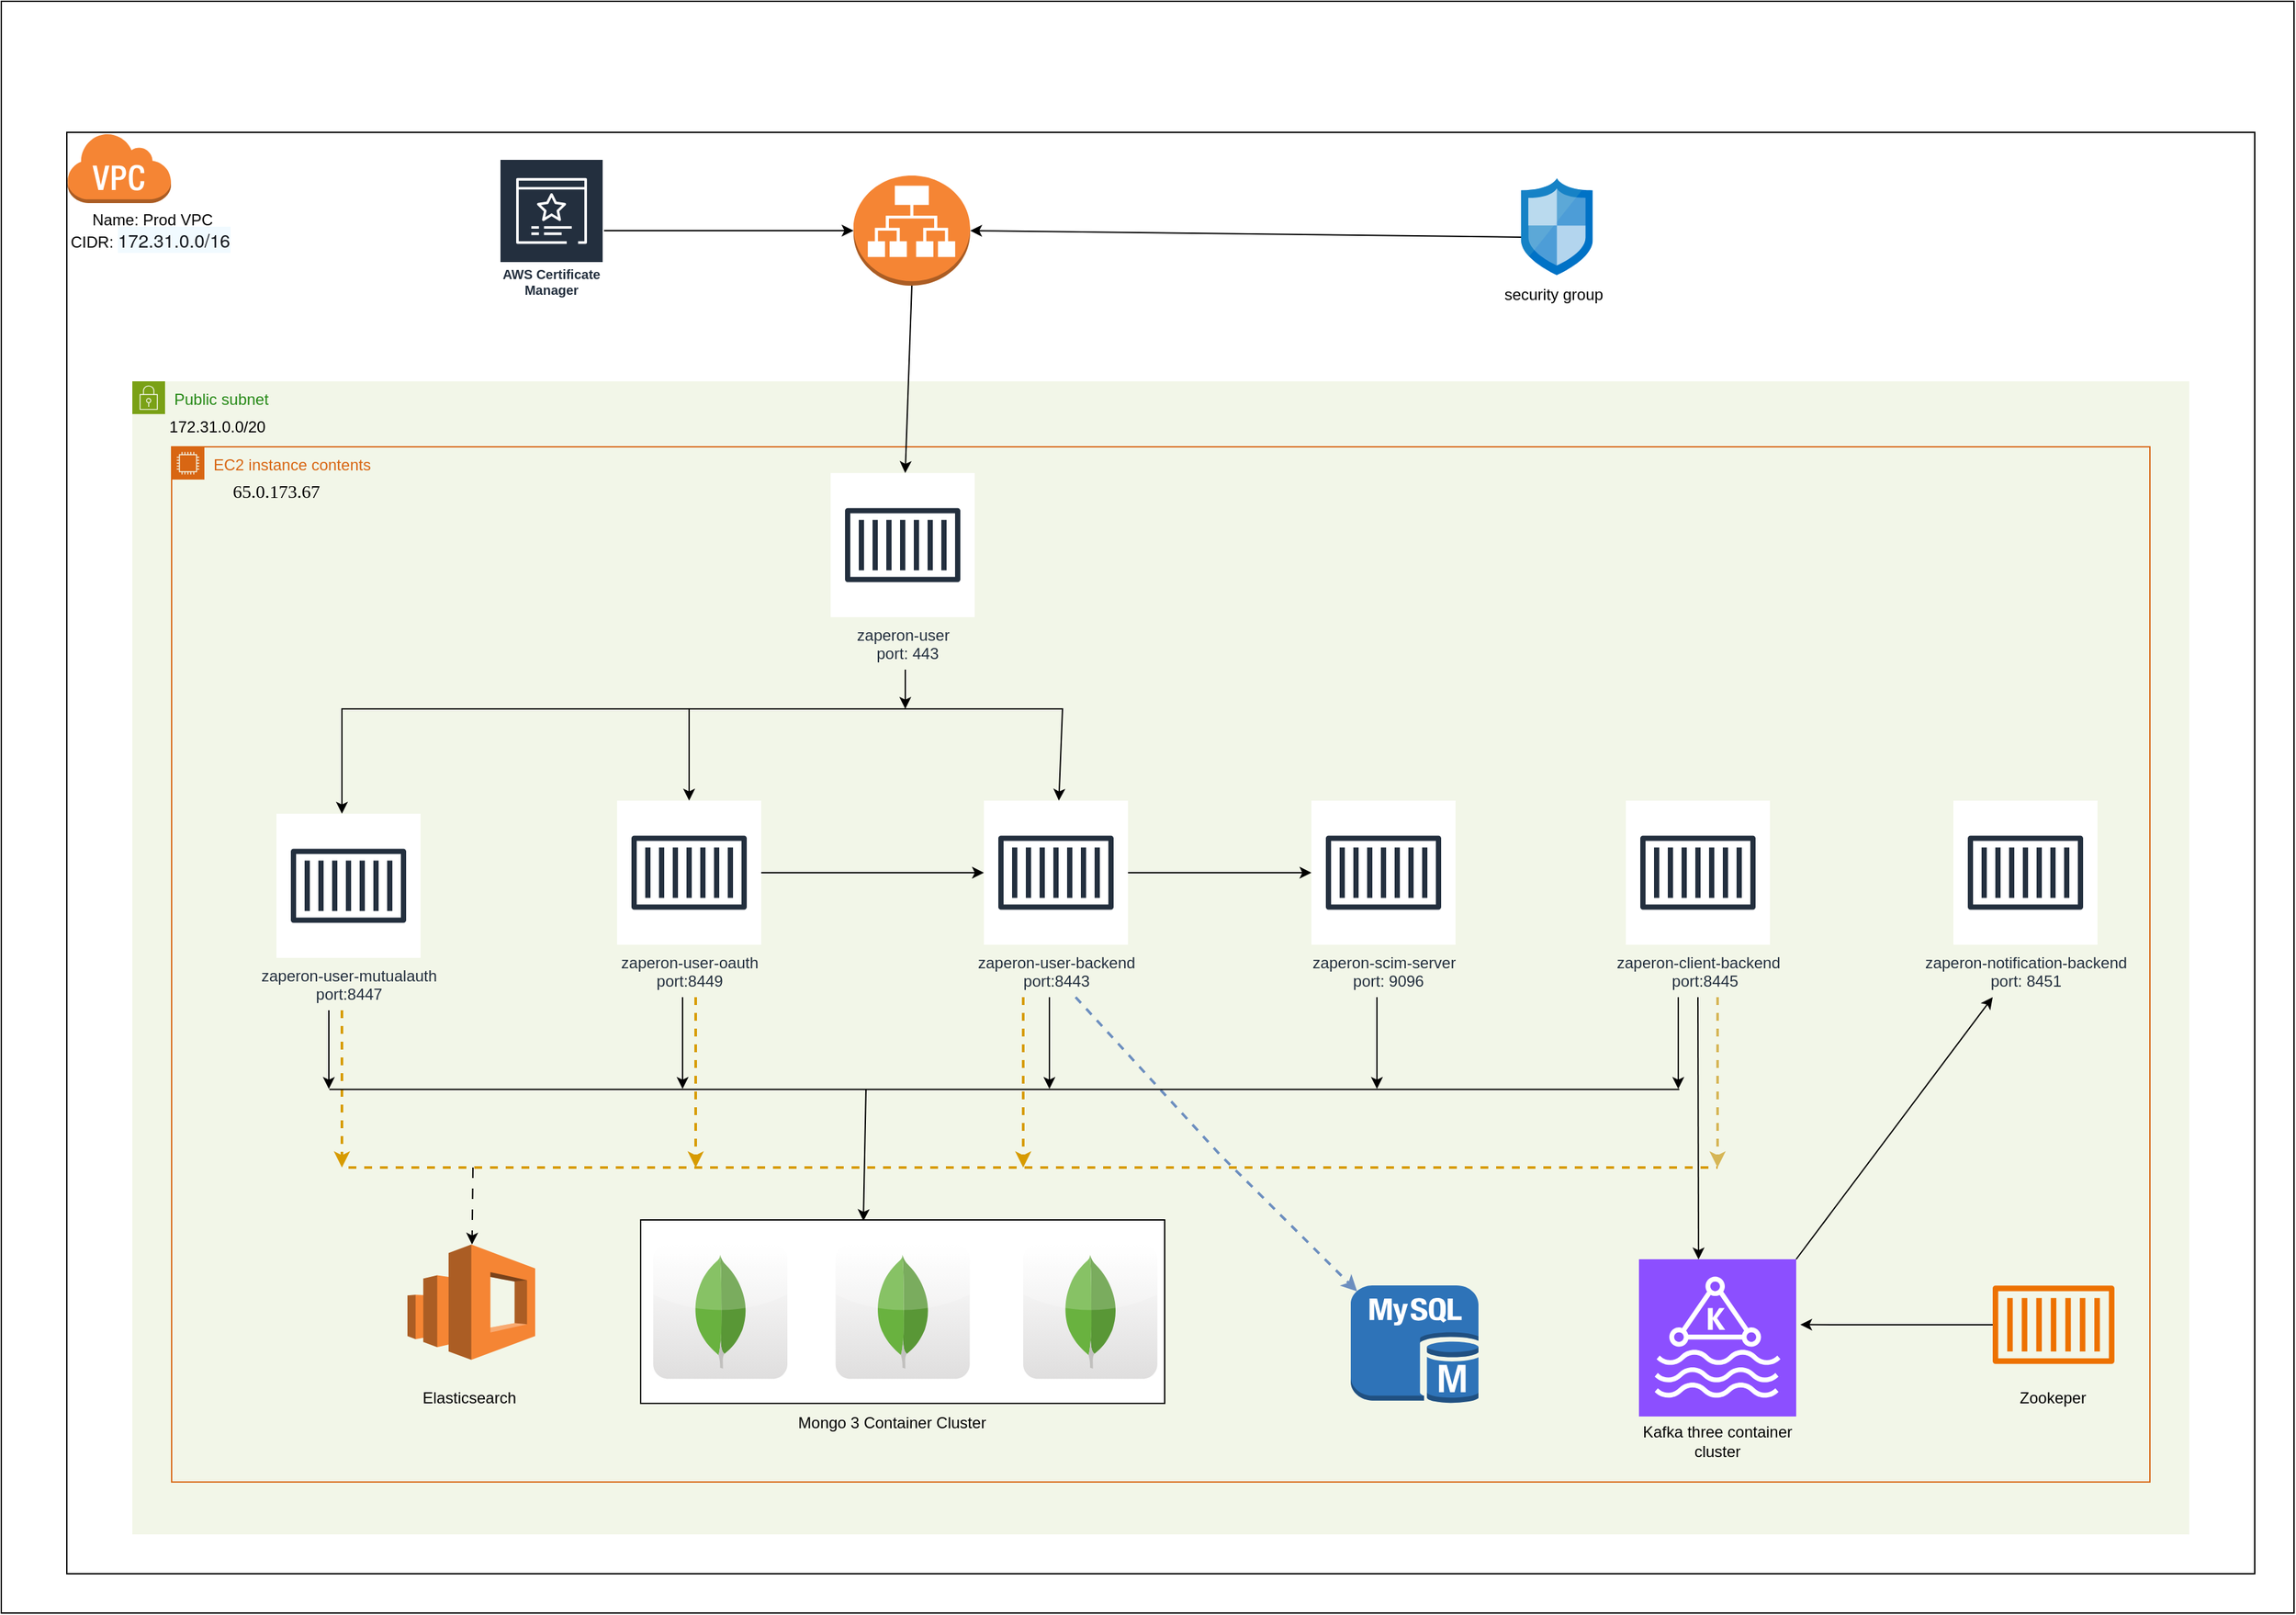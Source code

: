 <mxfile version="24.7.14">
  <diagram name="Page-1" id="h_LkcGsNz-ThtmGKtbZ9">
    <mxGraphModel dx="2072" dy="1786" grid="1" gridSize="10" guides="1" tooltips="1" connect="1" arrows="1" fold="1" page="1" pageScale="1" pageWidth="850" pageHeight="1100" math="0" shadow="0">
      <root>
        <mxCell id="0" />
        <mxCell id="1" parent="0" />
        <mxCell id="2kwRE9HBUQ9HcN6WiooD-1" value="" style="rounded=0;whiteSpace=wrap;html=1;" vertex="1" parent="1">
          <mxGeometry x="-370" y="-60" width="1750" height="1230" as="geometry" />
        </mxCell>
        <mxCell id="2kwRE9HBUQ9HcN6WiooD-2" value="" style="rounded=0;whiteSpace=wrap;html=1;" vertex="1" parent="1">
          <mxGeometry x="-320" y="40" width="1670" height="1100" as="geometry" />
        </mxCell>
        <mxCell id="2kwRE9HBUQ9HcN6WiooD-3" value="" style="outlineConnect=0;dashed=0;verticalLabelPosition=bottom;verticalAlign=top;align=center;html=1;shape=mxgraph.aws3.virtual_private_cloud;fillColor=#F58534;gradientColor=none;" vertex="1" parent="1">
          <mxGeometry x="-320" y="40" width="79.5" height="54" as="geometry" />
        </mxCell>
        <mxCell id="2kwRE9HBUQ9HcN6WiooD-6" value="Name: Prod VPC&lt;br&gt;CIDR:&amp;nbsp;&lt;span style=&quot;text-wrap: nowrap; color: rgb(22, 25, 31); font-family: &amp;quot;Amazon Ember&amp;quot;, &amp;quot;Helvetica Neue&amp;quot;, Roboto, Arial, sans-serif; font-size: 14px; text-align: start; background-color: rgb(241, 250, 255);&quot;&gt;172.31.0.0/16&lt;/span&gt;&amp;nbsp;" style="text;html=1;align=center;verticalAlign=middle;whiteSpace=wrap;rounded=0;" vertex="1" parent="1">
          <mxGeometry x="-320" y="94" width="130.5" height="42" as="geometry" />
        </mxCell>
        <mxCell id="2kwRE9HBUQ9HcN6WiooD-8" value="" style="outlineConnect=0;dashed=0;verticalLabelPosition=bottom;verticalAlign=top;align=center;html=1;shape=mxgraph.aws3.application_load_balancer;fillColor=#F58534;gradientColor=none;" vertex="1" parent="1">
          <mxGeometry x="280.5" y="73" width="89" height="84" as="geometry" />
        </mxCell>
        <mxCell id="2kwRE9HBUQ9HcN6WiooD-9" value="Public subnet" style="points=[[0,0],[0.25,0],[0.5,0],[0.75,0],[1,0],[1,0.25],[1,0.5],[1,0.75],[1,1],[0.75,1],[0.5,1],[0.25,1],[0,1],[0,0.75],[0,0.5],[0,0.25]];outlineConnect=0;gradientColor=none;html=1;whiteSpace=wrap;fontSize=12;fontStyle=0;container=1;pointerEvents=0;collapsible=0;recursiveResize=0;shape=mxgraph.aws4.group;grIcon=mxgraph.aws4.group_security_group;grStroke=0;strokeColor=#7AA116;fillColor=#F2F6E8;verticalAlign=top;align=left;spacingLeft=30;fontColor=#248814;dashed=0;" vertex="1" parent="1">
          <mxGeometry x="-270" y="230" width="1570" height="880" as="geometry" />
        </mxCell>
        <mxCell id="2kwRE9HBUQ9HcN6WiooD-12" value="172.31.0.0/20" style="text;html=1;align=center;verticalAlign=middle;whiteSpace=wrap;rounded=0;" vertex="1" parent="2kwRE9HBUQ9HcN6WiooD-9">
          <mxGeometry x="20" y="20" width="90" height="30" as="geometry" />
        </mxCell>
        <mxCell id="2kwRE9HBUQ9HcN6WiooD-13" value="EC2 instance contents" style="points=[[0,0],[0.25,0],[0.5,0],[0.75,0],[1,0],[1,0.25],[1,0.5],[1,0.75],[1,1],[0.75,1],[0.5,1],[0.25,1],[0,1],[0,0.75],[0,0.5],[0,0.25]];outlineConnect=0;gradientColor=none;html=1;whiteSpace=wrap;fontSize=12;fontStyle=0;container=1;pointerEvents=0;collapsible=0;recursiveResize=0;shape=mxgraph.aws4.group;grIcon=mxgraph.aws4.group_ec2_instance_contents;strokeColor=#D86613;fillColor=none;verticalAlign=top;align=left;spacingLeft=30;fontColor=#D86613;dashed=0;" vertex="1" parent="2kwRE9HBUQ9HcN6WiooD-9">
          <mxGeometry x="30" y="50" width="1510" height="790" as="geometry" />
        </mxCell>
        <mxCell id="2kwRE9HBUQ9HcN6WiooD-18" value="&lt;div&gt;zaperon-user&lt;/div&gt;&lt;div&gt;&amp;nbsp; port: 443&lt;/div&gt;" style="sketch=0;outlineConnect=0;fontColor=#232F3E;gradientColor=none;strokeColor=#232F3E;fillColor=#ffffff;dashed=0;verticalLabelPosition=bottom;verticalAlign=top;align=center;html=1;fontSize=12;fontStyle=0;aspect=fixed;shape=mxgraph.aws4.resourceIcon;resIcon=mxgraph.aws4.container_1;" vertex="1" parent="2kwRE9HBUQ9HcN6WiooD-13">
          <mxGeometry x="503" y="20" width="110" height="110" as="geometry" />
        </mxCell>
        <mxCell id="2kwRE9HBUQ9HcN6WiooD-29" value="&lt;div&gt;zaperon-scim-server&lt;/div&gt;&lt;div&gt;&amp;nbsp; port: 9096&lt;/div&gt;" style="sketch=0;outlineConnect=0;fontColor=#232F3E;gradientColor=none;strokeColor=#232F3E;fillColor=#ffffff;dashed=0;verticalLabelPosition=bottom;verticalAlign=top;align=center;html=1;fontSize=12;fontStyle=0;aspect=fixed;shape=mxgraph.aws4.resourceIcon;resIcon=mxgraph.aws4.container_1;" vertex="1" parent="2kwRE9HBUQ9HcN6WiooD-13">
          <mxGeometry x="870" y="270" width="110" height="110" as="geometry" />
        </mxCell>
        <mxCell id="2kwRE9HBUQ9HcN6WiooD-69" style="edgeStyle=orthogonalEdgeStyle;rounded=0;orthogonalLoop=1;jettySize=auto;html=1;" edge="1" parent="2kwRE9HBUQ9HcN6WiooD-13" source="2kwRE9HBUQ9HcN6WiooD-30" target="2kwRE9HBUQ9HcN6WiooD-29">
          <mxGeometry relative="1" as="geometry" />
        </mxCell>
        <mxCell id="2kwRE9HBUQ9HcN6WiooD-30" value="&lt;div&gt;zaperon-user-backend&lt;/div&gt;&lt;div&gt;port:8443&lt;/div&gt;" style="sketch=0;outlineConnect=0;fontColor=#232F3E;gradientColor=none;strokeColor=#232F3E;fillColor=#ffffff;dashed=0;verticalLabelPosition=bottom;verticalAlign=top;align=center;html=1;fontSize=12;fontStyle=0;aspect=fixed;shape=mxgraph.aws4.resourceIcon;resIcon=mxgraph.aws4.container_1;" vertex="1" parent="2kwRE9HBUQ9HcN6WiooD-13">
          <mxGeometry x="620" y="270" width="110" height="110" as="geometry" />
        </mxCell>
        <mxCell id="2kwRE9HBUQ9HcN6WiooD-31" value="&lt;div&gt;zaperon-client-backend&lt;/div&gt;&lt;div&gt;&amp;nbsp; &amp;nbsp;port:8445&lt;/div&gt;" style="sketch=0;outlineConnect=0;fontColor=#232F3E;gradientColor=none;strokeColor=#232F3E;fillColor=#ffffff;dashed=0;verticalLabelPosition=bottom;verticalAlign=top;align=center;html=1;fontSize=12;fontStyle=0;aspect=fixed;shape=mxgraph.aws4.resourceIcon;resIcon=mxgraph.aws4.container_1;" vertex="1" parent="2kwRE9HBUQ9HcN6WiooD-13">
          <mxGeometry x="1110" y="270" width="110" height="110" as="geometry" />
        </mxCell>
        <mxCell id="2kwRE9HBUQ9HcN6WiooD-32" value="zaperon-notification-backend&lt;br&gt;port: 8451" style="sketch=0;outlineConnect=0;fontColor=#232F3E;gradientColor=none;strokeColor=#232F3E;fillColor=#ffffff;dashed=0;verticalLabelPosition=bottom;verticalAlign=top;align=center;html=1;fontSize=12;fontStyle=0;aspect=fixed;shape=mxgraph.aws4.resourceIcon;resIcon=mxgraph.aws4.container_1;" vertex="1" parent="2kwRE9HBUQ9HcN6WiooD-13">
          <mxGeometry x="1360" y="270" width="110" height="110" as="geometry" />
        </mxCell>
        <mxCell id="2kwRE9HBUQ9HcN6WiooD-71" style="edgeStyle=orthogonalEdgeStyle;rounded=0;orthogonalLoop=1;jettySize=auto;html=1;" edge="1" parent="2kwRE9HBUQ9HcN6WiooD-13" source="2kwRE9HBUQ9HcN6WiooD-33" target="2kwRE9HBUQ9HcN6WiooD-30">
          <mxGeometry relative="1" as="geometry" />
        </mxCell>
        <mxCell id="2kwRE9HBUQ9HcN6WiooD-33" value="&lt;div&gt;zaperon-user-oauth&lt;/div&gt;&lt;div&gt;port:8449&lt;/div&gt;" style="sketch=0;outlineConnect=0;fontColor=#232F3E;gradientColor=none;strokeColor=#232F3E;fillColor=#ffffff;dashed=0;verticalLabelPosition=bottom;verticalAlign=top;align=center;html=1;fontSize=12;fontStyle=0;aspect=fixed;shape=mxgraph.aws4.resourceIcon;resIcon=mxgraph.aws4.container_1;" vertex="1" parent="2kwRE9HBUQ9HcN6WiooD-13">
          <mxGeometry x="340" y="270" width="110" height="110" as="geometry" />
        </mxCell>
        <mxCell id="2kwRE9HBUQ9HcN6WiooD-34" value="&lt;div&gt;zaperon-user-mutualauth&lt;/div&gt;&lt;div&gt;port:8447&lt;/div&gt;" style="sketch=0;outlineConnect=0;fontColor=#232F3E;gradientColor=none;strokeColor=#232F3E;fillColor=#ffffff;dashed=0;verticalLabelPosition=bottom;verticalAlign=top;align=center;html=1;fontSize=12;fontStyle=0;aspect=fixed;shape=mxgraph.aws4.resourceIcon;resIcon=mxgraph.aws4.container_1;" vertex="1" parent="2kwRE9HBUQ9HcN6WiooD-13">
          <mxGeometry x="80" y="280" width="110" height="110" as="geometry" />
        </mxCell>
        <mxCell id="2kwRE9HBUQ9HcN6WiooD-40" value="" style="rounded=0;whiteSpace=wrap;html=1;" vertex="1" parent="2kwRE9HBUQ9HcN6WiooD-13">
          <mxGeometry x="358" y="590" width="400" height="140" as="geometry" />
        </mxCell>
        <mxCell id="2kwRE9HBUQ9HcN6WiooD-41" value="" style="dashed=0;outlineConnect=0;html=1;align=center;labelPosition=center;verticalLabelPosition=bottom;verticalAlign=top;shape=mxgraph.webicons.mongodb;gradientColor=#DFDEDE" vertex="1" parent="2kwRE9HBUQ9HcN6WiooD-13">
          <mxGeometry x="367.6" y="608.8" width="102.4" height="102.4" as="geometry" />
        </mxCell>
        <mxCell id="2kwRE9HBUQ9HcN6WiooD-42" value="" style="dashed=0;outlineConnect=0;html=1;align=center;labelPosition=center;verticalLabelPosition=bottom;verticalAlign=top;shape=mxgraph.webicons.mongodb;gradientColor=#DFDEDE" vertex="1" parent="2kwRE9HBUQ9HcN6WiooD-13">
          <mxGeometry x="506.8" y="608.8" width="102.4" height="102.4" as="geometry" />
        </mxCell>
        <mxCell id="2kwRE9HBUQ9HcN6WiooD-43" value="" style="dashed=0;outlineConnect=0;html=1;align=center;labelPosition=center;verticalLabelPosition=bottom;verticalAlign=top;shape=mxgraph.webicons.mongodb;gradientColor=#DFDEDE" vertex="1" parent="2kwRE9HBUQ9HcN6WiooD-13">
          <mxGeometry x="650" y="608.8" width="102.4" height="102.4" as="geometry" />
        </mxCell>
        <mxCell id="2kwRE9HBUQ9HcN6WiooD-45" value="Mongo 3 Container Cluster" style="text;html=1;align=center;verticalAlign=middle;whiteSpace=wrap;rounded=0;" vertex="1" parent="2kwRE9HBUQ9HcN6WiooD-13">
          <mxGeometry x="470" y="730" width="160" height="30" as="geometry" />
        </mxCell>
        <mxCell id="2kwRE9HBUQ9HcN6WiooD-46" value="" style="outlineConnect=0;dashed=0;verticalLabelPosition=bottom;verticalAlign=top;align=center;html=1;shape=mxgraph.aws3.elasticsearch_service;fillColor=#F58534;gradientColor=none;" vertex="1" parent="2kwRE9HBUQ9HcN6WiooD-13">
          <mxGeometry x="180" y="608.8" width="97.5" height="88" as="geometry" />
        </mxCell>
        <mxCell id="2kwRE9HBUQ9HcN6WiooD-47" value="Elasticsearch&amp;nbsp;" style="text;html=1;align=center;verticalAlign=middle;whiteSpace=wrap;rounded=0;" vertex="1" parent="2kwRE9HBUQ9HcN6WiooD-13">
          <mxGeometry x="163.75" y="711" width="130" height="30" as="geometry" />
        </mxCell>
        <mxCell id="2kwRE9HBUQ9HcN6WiooD-49" value="" style="outlineConnect=0;dashed=0;verticalLabelPosition=bottom;verticalAlign=top;align=center;html=1;shape=mxgraph.aws3.mysql_db_instance;fillColor=#2E73B8;gradientColor=none;" vertex="1" parent="2kwRE9HBUQ9HcN6WiooD-13">
          <mxGeometry x="900" y="640" width="97.5" height="90" as="geometry" />
        </mxCell>
        <mxCell id="2kwRE9HBUQ9HcN6WiooD-50" value="Kafka three container cluster" style="text;html=1;align=center;verticalAlign=middle;whiteSpace=wrap;rounded=0;" vertex="1" parent="2kwRE9HBUQ9HcN6WiooD-13">
          <mxGeometry x="1120" y="743.6" width="120" height="30" as="geometry" />
        </mxCell>
        <mxCell id="2kwRE9HBUQ9HcN6WiooD-51" value="" style="sketch=0;outlineConnect=0;fontColor=#232F3E;gradientColor=none;fillColor=#ED7100;strokeColor=none;dashed=0;verticalLabelPosition=bottom;verticalAlign=top;align=center;html=1;fontSize=12;fontStyle=0;aspect=fixed;pointerEvents=1;shape=mxgraph.aws4.container_1;" vertex="1" parent="2kwRE9HBUQ9HcN6WiooD-13">
          <mxGeometry x="1390" y="640" width="92.9" height="60" as="geometry" />
        </mxCell>
        <mxCell id="2kwRE9HBUQ9HcN6WiooD-52" value="Zookeper" style="text;html=1;align=center;verticalAlign=middle;whiteSpace=wrap;rounded=0;" vertex="1" parent="2kwRE9HBUQ9HcN6WiooD-13">
          <mxGeometry x="1406" y="711" width="60" height="30" as="geometry" />
        </mxCell>
        <mxCell id="2kwRE9HBUQ9HcN6WiooD-67" value="&lt;span style=&quot;font-family: &amp;quot;Times New Roman&amp;quot;; font-size: 14px; text-align: start; white-space: pre;&quot;&gt;65.0.173.67&lt;/span&gt;" style="text;html=1;align=center;verticalAlign=middle;whiteSpace=wrap;rounded=0;" vertex="1" parent="2kwRE9HBUQ9HcN6WiooD-13">
          <mxGeometry x="20" y="20" width="120" height="30" as="geometry" />
        </mxCell>
        <mxCell id="2kwRE9HBUQ9HcN6WiooD-73" value="" style="endArrow=classic;startArrow=classic;html=1;rounded=0;" edge="1" parent="2kwRE9HBUQ9HcN6WiooD-13" target="2kwRE9HBUQ9HcN6WiooD-30">
          <mxGeometry width="50" height="50" relative="1" as="geometry">
            <mxPoint x="130" y="280" as="sourcePoint" />
            <mxPoint x="180" y="230" as="targetPoint" />
            <Array as="points">
              <mxPoint x="130" y="200" />
              <mxPoint x="680" y="200" />
            </Array>
          </mxGeometry>
        </mxCell>
        <mxCell id="2kwRE9HBUQ9HcN6WiooD-81" value="" style="endArrow=classic;html=1;rounded=0;" edge="1" parent="2kwRE9HBUQ9HcN6WiooD-13">
          <mxGeometry width="50" height="50" relative="1" as="geometry">
            <mxPoint x="1240" y="620" as="sourcePoint" />
            <mxPoint x="1390" y="420" as="targetPoint" />
          </mxGeometry>
        </mxCell>
        <mxCell id="2kwRE9HBUQ9HcN6WiooD-86" value="" style="endArrow=classic;html=1;rounded=0;" edge="1" parent="2kwRE9HBUQ9HcN6WiooD-13">
          <mxGeometry width="50" height="50" relative="1" as="geometry">
            <mxPoint x="120" y="430" as="sourcePoint" />
            <mxPoint x="120" y="490" as="targetPoint" />
          </mxGeometry>
        </mxCell>
        <mxCell id="2kwRE9HBUQ9HcN6WiooD-88" value="" style="endArrow=classic;html=1;rounded=0;" edge="1" parent="2kwRE9HBUQ9HcN6WiooD-13">
          <mxGeometry width="50" height="50" relative="1" as="geometry">
            <mxPoint x="920" y="420" as="sourcePoint" />
            <mxPoint x="920" y="490" as="targetPoint" />
          </mxGeometry>
        </mxCell>
        <mxCell id="2kwRE9HBUQ9HcN6WiooD-90" value="" style="endArrow=classic;html=1;rounded=0;" edge="1" parent="2kwRE9HBUQ9HcN6WiooD-13">
          <mxGeometry width="50" height="50" relative="1" as="geometry">
            <mxPoint x="390" y="420" as="sourcePoint" />
            <mxPoint x="390" y="490" as="targetPoint" />
          </mxGeometry>
        </mxCell>
        <mxCell id="2kwRE9HBUQ9HcN6WiooD-91" value="" style="endArrow=classic;html=1;rounded=0;" edge="1" parent="2kwRE9HBUQ9HcN6WiooD-13">
          <mxGeometry width="50" height="50" relative="1" as="geometry">
            <mxPoint x="670" y="420" as="sourcePoint" />
            <mxPoint x="670" y="490" as="targetPoint" />
          </mxGeometry>
        </mxCell>
        <mxCell id="2kwRE9HBUQ9HcN6WiooD-92" value="" style="endArrow=classic;html=1;rounded=0;entryX=0.425;entryY=0.006;entryDx=0;entryDy=0;entryPerimeter=0;" edge="1" parent="2kwRE9HBUQ9HcN6WiooD-13" target="2kwRE9HBUQ9HcN6WiooD-40">
          <mxGeometry width="50" height="50" relative="1" as="geometry">
            <mxPoint x="530" y="490" as="sourcePoint" />
            <mxPoint x="580" y="440" as="targetPoint" />
          </mxGeometry>
        </mxCell>
        <mxCell id="2kwRE9HBUQ9HcN6WiooD-93" value="" style="endArrow=classic;html=1;rounded=0;entryX=0.05;entryY=0.05;entryDx=0;entryDy=0;entryPerimeter=0;fillColor=#dae8fc;strokeColor=#6c8ebf;dashed=1;strokeWidth=2;" edge="1" parent="2kwRE9HBUQ9HcN6WiooD-13" target="2kwRE9HBUQ9HcN6WiooD-49">
          <mxGeometry width="50" height="50" relative="1" as="geometry">
            <mxPoint x="690" y="420" as="sourcePoint" />
            <mxPoint x="740" y="370" as="targetPoint" />
            <Array as="points">
              <mxPoint x="800" y="540" />
            </Array>
          </mxGeometry>
        </mxCell>
        <mxCell id="2kwRE9HBUQ9HcN6WiooD-95" value="" style="endArrow=classic;html=1;rounded=0;" edge="1" parent="2kwRE9HBUQ9HcN6WiooD-13">
          <mxGeometry width="50" height="50" relative="1" as="geometry">
            <mxPoint x="1150" y="420" as="sourcePoint" />
            <mxPoint x="1150" y="490" as="targetPoint" />
          </mxGeometry>
        </mxCell>
        <mxCell id="2kwRE9HBUQ9HcN6WiooD-96" value="" style="endArrow=none;html=1;rounded=0;dashed=1;fillColor=#ffe6cc;strokeColor=#d79b00;strokeWidth=2;" edge="1" parent="2kwRE9HBUQ9HcN6WiooD-13">
          <mxGeometry width="50" height="50" relative="1" as="geometry">
            <mxPoint x="135" y="550" as="sourcePoint" />
            <mxPoint x="1180" y="550" as="targetPoint" />
            <Array as="points">
              <mxPoint x="135" y="550" />
              <mxPoint x="1180" y="550" />
            </Array>
          </mxGeometry>
        </mxCell>
        <mxCell id="2kwRE9HBUQ9HcN6WiooD-102" value="" style="endArrow=classic;html=1;rounded=0;dashed=1;dashPattern=8 8;" edge="1" parent="2kwRE9HBUQ9HcN6WiooD-13" target="2kwRE9HBUQ9HcN6WiooD-46">
          <mxGeometry width="50" height="50" relative="1" as="geometry">
            <mxPoint x="230" y="550" as="sourcePoint" />
            <mxPoint x="300" y="500" as="targetPoint" />
          </mxGeometry>
        </mxCell>
        <mxCell id="2kwRE9HBUQ9HcN6WiooD-103" value="" style="endArrow=classic;html=1;rounded=0;dashed=1;fillColor=#ffe6cc;strokeColor=#d79b00;strokeWidth=2;" edge="1" parent="2kwRE9HBUQ9HcN6WiooD-13">
          <mxGeometry width="50" height="50" relative="1" as="geometry">
            <mxPoint x="130" y="430" as="sourcePoint" />
            <mxPoint x="130" y="550" as="targetPoint" />
          </mxGeometry>
        </mxCell>
        <mxCell id="2kwRE9HBUQ9HcN6WiooD-104" value="" style="endArrow=classic;html=1;rounded=0;strokeWidth=2;fillColor=#ffe6cc;strokeColor=#d79b00;dashed=1;" edge="1" parent="2kwRE9HBUQ9HcN6WiooD-13">
          <mxGeometry width="50" height="50" relative="1" as="geometry">
            <mxPoint x="400" y="420" as="sourcePoint" />
            <mxPoint x="400" y="550" as="targetPoint" />
          </mxGeometry>
        </mxCell>
        <mxCell id="2kwRE9HBUQ9HcN6WiooD-105" value="" style="endArrow=classic;html=1;rounded=0;dashed=1;fillColor=#fff2cc;strokeColor=#d6b656;strokeWidth=2;" edge="1" parent="2kwRE9HBUQ9HcN6WiooD-13">
          <mxGeometry width="50" height="50" relative="1" as="geometry">
            <mxPoint x="1180" y="420" as="sourcePoint" />
            <mxPoint x="1180" y="550" as="targetPoint" />
          </mxGeometry>
        </mxCell>
        <mxCell id="2kwRE9HBUQ9HcN6WiooD-106" value="" style="endArrow=classic;html=1;rounded=0;dashed=1;fillColor=#ffe6cc;strokeColor=#d79b00;strokeWidth=2;" edge="1" parent="2kwRE9HBUQ9HcN6WiooD-13">
          <mxGeometry width="50" height="50" relative="1" as="geometry">
            <mxPoint x="650" y="420" as="sourcePoint" />
            <mxPoint x="650" y="550" as="targetPoint" />
          </mxGeometry>
        </mxCell>
        <mxCell id="2kwRE9HBUQ9HcN6WiooD-111" value="" style="endArrow=classic;html=1;rounded=0;" edge="1" parent="2kwRE9HBUQ9HcN6WiooD-13">
          <mxGeometry width="50" height="50" relative="1" as="geometry">
            <mxPoint x="560" y="170" as="sourcePoint" />
            <mxPoint x="560" y="200" as="targetPoint" />
          </mxGeometry>
        </mxCell>
        <mxCell id="2kwRE9HBUQ9HcN6WiooD-112" value="" style="endArrow=classic;html=1;rounded=0;" edge="1" parent="2kwRE9HBUQ9HcN6WiooD-13" target="2kwRE9HBUQ9HcN6WiooD-33">
          <mxGeometry width="50" height="50" relative="1" as="geometry">
            <mxPoint x="395" y="200" as="sourcePoint" />
            <mxPoint x="430" y="150" as="targetPoint" />
          </mxGeometry>
        </mxCell>
        <mxCell id="2kwRE9HBUQ9HcN6WiooD-48" value="" style="sketch=0;points=[[0,0,0],[0.25,0,0],[0.5,0,0],[0.75,0,0],[1,0,0],[0,1,0],[0.25,1,0],[0.5,1,0],[0.75,1,0],[1,1,0],[0,0.25,0],[0,0.5,0],[0,0.75,0],[1,0.25,0],[1,0.5,0],[1,0.75,0]];outlineConnect=0;fontColor=#232F3E;fillColor=#8C4FFF;strokeColor=#ffffff;dashed=0;verticalLabelPosition=bottom;verticalAlign=top;align=center;html=1;fontSize=12;fontStyle=0;aspect=fixed;shape=mxgraph.aws4.resourceIcon;resIcon=mxgraph.aws4.managed_streaming_for_kafka;" vertex="1" parent="1">
          <mxGeometry x="880" y="900" width="120" height="120" as="geometry" />
        </mxCell>
        <mxCell id="2kwRE9HBUQ9HcN6WiooD-53" style="edgeStyle=orthogonalEdgeStyle;rounded=0;orthogonalLoop=1;jettySize=auto;html=1;entryX=1.026;entryY=0.416;entryDx=0;entryDy=0;entryPerimeter=0;" edge="1" parent="1" source="2kwRE9HBUQ9HcN6WiooD-51" target="2kwRE9HBUQ9HcN6WiooD-48">
          <mxGeometry relative="1" as="geometry" />
        </mxCell>
        <mxCell id="2kwRE9HBUQ9HcN6WiooD-54" value="AWS Certificate Manager" style="sketch=0;outlineConnect=0;fontColor=#232F3E;gradientColor=none;strokeColor=#ffffff;fillColor=#232F3E;dashed=0;verticalLabelPosition=middle;verticalAlign=bottom;align=center;html=1;whiteSpace=wrap;fontSize=10;fontStyle=1;spacing=3;shape=mxgraph.aws4.productIcon;prIcon=mxgraph.aws4.certificate_manager_3;" vertex="1" parent="1">
          <mxGeometry x="10" y="60" width="80" height="110" as="geometry" />
        </mxCell>
        <mxCell id="2kwRE9HBUQ9HcN6WiooD-59" value="" style="image;sketch=0;aspect=fixed;html=1;points=[];align=center;fontSize=12;image=img/lib/mscae/Network_Security_Groups_Classic.svg;" vertex="1" parent="1">
          <mxGeometry x="790" y="75" width="54.76" height="74" as="geometry" />
        </mxCell>
        <mxCell id="2kwRE9HBUQ9HcN6WiooD-60" value="security group" style="text;html=1;align=center;verticalAlign=middle;whiteSpace=wrap;rounded=0;" vertex="1" parent="1">
          <mxGeometry x="770" y="149" width="90" height="30" as="geometry" />
        </mxCell>
        <mxCell id="2kwRE9HBUQ9HcN6WiooD-64" value="" style="endArrow=classic;html=1;rounded=0;entryX=1;entryY=0.5;entryDx=0;entryDy=0;entryPerimeter=0;" edge="1" parent="1" target="2kwRE9HBUQ9HcN6WiooD-8">
          <mxGeometry width="50" height="50" relative="1" as="geometry">
            <mxPoint x="790" y="120" as="sourcePoint" />
            <mxPoint x="840" y="70" as="targetPoint" />
          </mxGeometry>
        </mxCell>
        <mxCell id="2kwRE9HBUQ9HcN6WiooD-65" value="" style="endArrow=classic;html=1;rounded=0;" edge="1" parent="1" source="2kwRE9HBUQ9HcN6WiooD-54" target="2kwRE9HBUQ9HcN6WiooD-8">
          <mxGeometry width="50" height="50" relative="1" as="geometry">
            <mxPoint x="310" y="120" as="sourcePoint" />
            <mxPoint x="360" y="70" as="targetPoint" />
          </mxGeometry>
        </mxCell>
        <mxCell id="2kwRE9HBUQ9HcN6WiooD-66" value="" style="endArrow=classic;html=1;rounded=0;exitX=0.5;exitY=1;exitDx=0;exitDy=0;exitPerimeter=0;" edge="1" parent="1" source="2kwRE9HBUQ9HcN6WiooD-8" target="2kwRE9HBUQ9HcN6WiooD-18">
          <mxGeometry width="50" height="50" relative="1" as="geometry">
            <mxPoint x="560" y="170" as="sourcePoint" />
            <mxPoint x="610" y="120" as="targetPoint" />
          </mxGeometry>
        </mxCell>
        <mxCell id="2kwRE9HBUQ9HcN6WiooD-80" style="edgeStyle=orthogonalEdgeStyle;rounded=0;orthogonalLoop=1;jettySize=auto;html=1;entryX=0.379;entryY=0.001;entryDx=0;entryDy=0;entryPerimeter=0;" edge="1" parent="1" target="2kwRE9HBUQ9HcN6WiooD-48">
          <mxGeometry relative="1" as="geometry">
            <mxPoint x="925" y="700" as="sourcePoint" />
          </mxGeometry>
        </mxCell>
        <mxCell id="2kwRE9HBUQ9HcN6WiooD-85" value="" style="endArrow=none;html=1;rounded=0;entryX=0.12;entryY=0.664;entryDx=0;entryDy=0;entryPerimeter=0;exitX=0.737;exitY=0.664;exitDx=0;exitDy=0;exitPerimeter=0;" edge="1" parent="1" source="2kwRE9HBUQ9HcN6WiooD-2" target="2kwRE9HBUQ9HcN6WiooD-2">
          <mxGeometry width="50" height="50" relative="1" as="geometry">
            <mxPoint x="680" y="770" as="sourcePoint" />
            <mxPoint x="320" y="770" as="targetPoint" />
          </mxGeometry>
        </mxCell>
      </root>
    </mxGraphModel>
  </diagram>
</mxfile>
